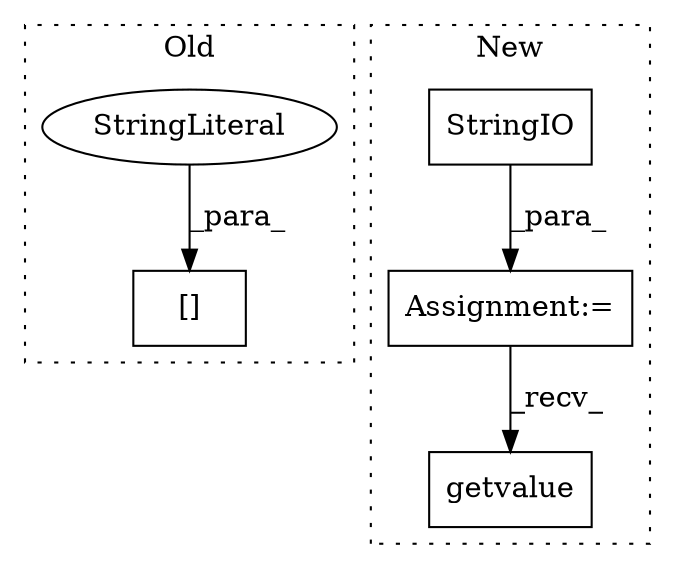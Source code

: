 digraph G {
subgraph cluster0 {
1 [label="[]" a="2" s="1154,1170" l="4,1" shape="box"];
4 [label="StringLiteral" a="45" s="1158" l="12" shape="ellipse"];
label = "Old";
style="dotted";
}
subgraph cluster1 {
2 [label="StringIO" a="32" s="1763" l="10" shape="box"];
3 [label="Assignment:=" a="7" s="1759" l="1" shape="box"];
5 [label="getvalue" a="32" s="1888" l="10" shape="box"];
label = "New";
style="dotted";
}
2 -> 3 [label="_para_"];
3 -> 5 [label="_recv_"];
4 -> 1 [label="_para_"];
}